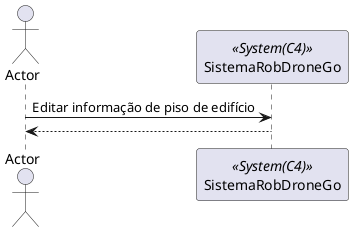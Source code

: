 @startuml
actor Actor as actor
participant SistemaRobDroneGo as srdg <<System(C4)>>
actor -> srdg: Editar informação de piso de edifício
srdg --> actor
@enduml